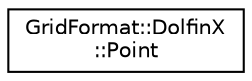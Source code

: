 digraph "Graphical Class Hierarchy"
{
 // LATEX_PDF_SIZE
  edge [fontname="Helvetica",fontsize="10",labelfontname="Helvetica",labelfontsize="10"];
  node [fontname="Helvetica",fontsize="10",shape=record];
  rankdir="LR";
  Node0 [label="GridFormat::DolfinX\l::Point",height=0.2,width=0.4,color="black", fillcolor="white", style="filled",URL="$structGridFormat_1_1DolfinX_1_1Point.html",tooltip=" "];
}
